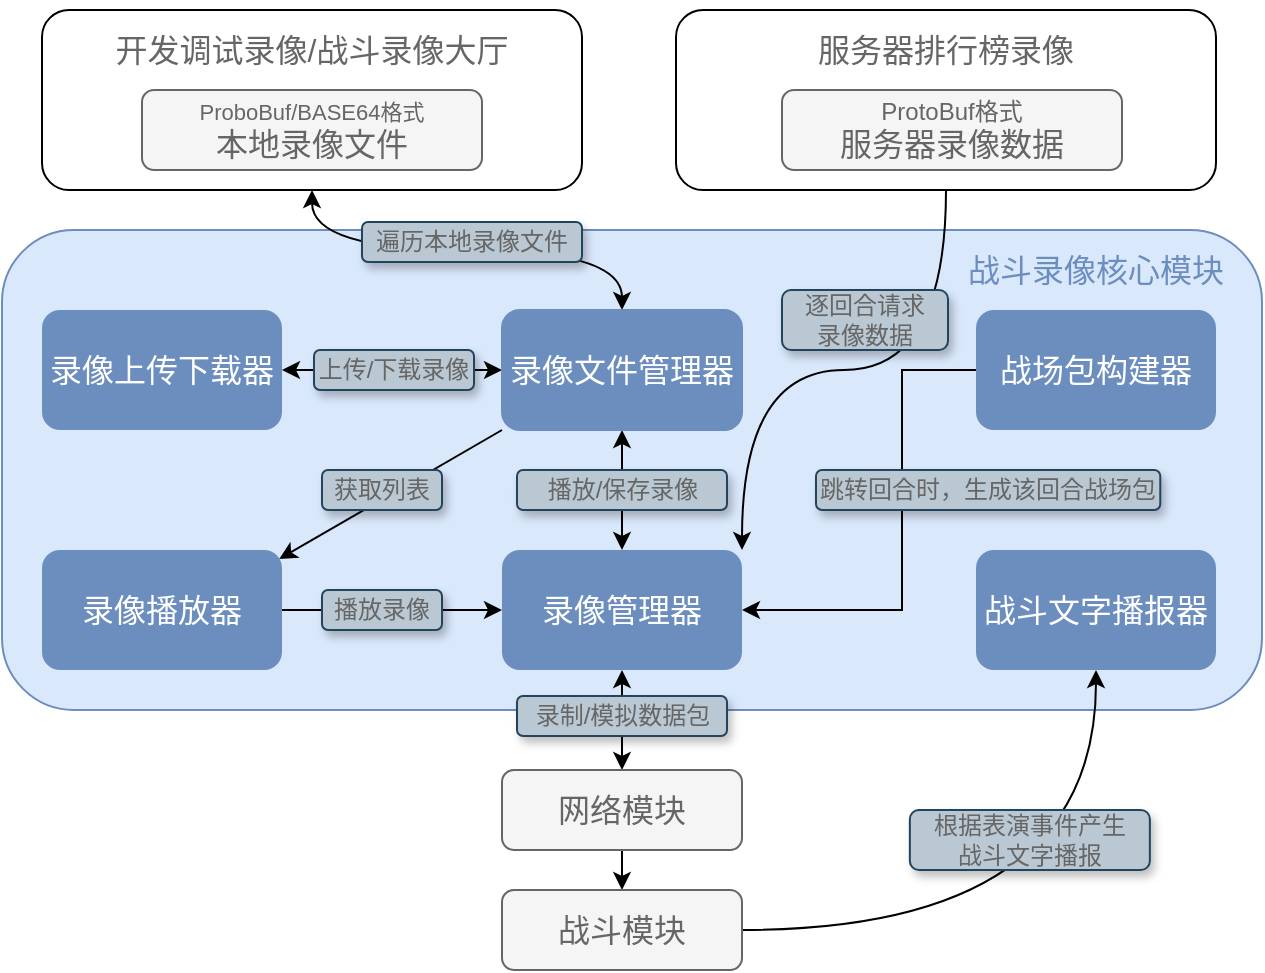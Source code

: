 <mxfile version="12.4.2" type="github" pages="1">
  <diagram id="rBwII-8od3Iu58Jp_hPn" name="第 1 页">
    <mxGraphModel dx="1808" dy="513" grid="1" gridSize="10" guides="1" tooltips="1" connect="1" arrows="1" fold="1" page="1" pageScale="1" pageWidth="827" pageHeight="1169" math="0" shadow="0">
      <root>
        <mxCell id="0"/>
        <mxCell id="1" parent="0"/>
        <mxCell id="18EafaTd0Z_206U8gu5t-16" value="" style="rounded=1;whiteSpace=wrap;html=1;fillColor=#dae8fc;strokeColor=#6c8ebf;" vertex="1" parent="1">
          <mxGeometry x="-80" y="190" width="630" height="240" as="geometry"/>
        </mxCell>
        <mxCell id="18EafaTd0Z_206U8gu5t-50" style="edgeStyle=orthogonalEdgeStyle;rounded=0;orthogonalLoop=1;jettySize=auto;html=1;exitX=0.5;exitY=1;exitDx=0;exitDy=0;entryX=0.5;entryY=0;entryDx=0;entryDy=0;startArrow=classic;startFill=1;curved=1;" edge="1" parent="1" source="18EafaTd0Z_206U8gu5t-31" target="18EafaTd0Z_206U8gu5t-3">
          <mxGeometry relative="1" as="geometry"/>
        </mxCell>
        <mxCell id="18EafaTd0Z_206U8gu5t-31" value="" style="rounded=1;whiteSpace=wrap;html=1;fillColor=none;" vertex="1" parent="1">
          <mxGeometry x="-60" y="80" width="270" height="90" as="geometry"/>
        </mxCell>
        <mxCell id="18EafaTd0Z_206U8gu5t-51" style="edgeStyle=orthogonalEdgeStyle;curved=1;rounded=0;orthogonalLoop=1;jettySize=auto;html=1;exitX=0.5;exitY=1;exitDx=0;exitDy=0;entryX=1;entryY=0;entryDx=0;entryDy=0;startArrow=none;startFill=0;" edge="1" parent="1" source="18EafaTd0Z_206U8gu5t-21" target="18EafaTd0Z_206U8gu5t-1">
          <mxGeometry relative="1" as="geometry"/>
        </mxCell>
        <mxCell id="18EafaTd0Z_206U8gu5t-21" value="" style="rounded=1;whiteSpace=wrap;html=1;fillColor=none;" vertex="1" parent="1">
          <mxGeometry x="257" y="80" width="270" height="90" as="geometry"/>
        </mxCell>
        <mxCell id="18EafaTd0Z_206U8gu5t-18" style="edgeStyle=orthogonalEdgeStyle;rounded=0;orthogonalLoop=1;jettySize=auto;html=1;startArrow=classic;startFill=1;" edge="1" parent="1" source="18EafaTd0Z_206U8gu5t-1" target="18EafaTd0Z_206U8gu5t-12">
          <mxGeometry relative="1" as="geometry"/>
        </mxCell>
        <mxCell id="18EafaTd0Z_206U8gu5t-27" style="edgeStyle=orthogonalEdgeStyle;rounded=0;orthogonalLoop=1;jettySize=auto;html=1;exitX=0.5;exitY=0;exitDx=0;exitDy=0;entryX=0.5;entryY=1;entryDx=0;entryDy=0;startArrow=classic;startFill=1;" edge="1" parent="1" source="18EafaTd0Z_206U8gu5t-1" target="18EafaTd0Z_206U8gu5t-3">
          <mxGeometry relative="1" as="geometry"/>
        </mxCell>
        <mxCell id="18EafaTd0Z_206U8gu5t-1" value="&lt;font color=&quot;#ffffff&quot;&gt;&lt;span style=&quot;font-size: 16px&quot;&gt;录像管理器&lt;/span&gt;&lt;/font&gt;" style="rounded=1;whiteSpace=wrap;html=1;fillColor=#6C8EBF;strokeColor=none;" vertex="1" parent="1">
          <mxGeometry x="170" y="350" width="120" height="60" as="geometry"/>
        </mxCell>
        <mxCell id="18EafaTd0Z_206U8gu5t-39" style="rounded=0;orthogonalLoop=1;jettySize=auto;html=1;exitX=0;exitY=1;exitDx=0;exitDy=0;entryX=0.988;entryY=0.076;entryDx=0;entryDy=0;entryPerimeter=0;" edge="1" parent="1" source="18EafaTd0Z_206U8gu5t-3" target="18EafaTd0Z_206U8gu5t-4">
          <mxGeometry relative="1" as="geometry"/>
        </mxCell>
        <mxCell id="18EafaTd0Z_206U8gu5t-40" style="edgeStyle=none;rounded=0;orthogonalLoop=1;jettySize=auto;html=1;exitX=0;exitY=0.5;exitDx=0;exitDy=0;entryX=1;entryY=0.5;entryDx=0;entryDy=0;startArrow=classic;startFill=1;" edge="1" parent="1" source="18EafaTd0Z_206U8gu5t-3" target="18EafaTd0Z_206U8gu5t-15">
          <mxGeometry relative="1" as="geometry"/>
        </mxCell>
        <mxCell id="18EafaTd0Z_206U8gu5t-3" value="&lt;font style=&quot;font-size: 16px&quot; color=&quot;#ffffff&quot;&gt;录像文件管理器&lt;/font&gt;" style="rounded=1;whiteSpace=wrap;html=1;fillColor=#6C8EBF;strokeColor=#6c8ebf;" vertex="1" parent="1">
          <mxGeometry x="170" y="230" width="120" height="60" as="geometry"/>
        </mxCell>
        <mxCell id="18EafaTd0Z_206U8gu5t-26" style="edgeStyle=orthogonalEdgeStyle;rounded=0;orthogonalLoop=1;jettySize=auto;html=1;exitX=1;exitY=0.5;exitDx=0;exitDy=0;" edge="1" parent="1" source="18EafaTd0Z_206U8gu5t-4" target="18EafaTd0Z_206U8gu5t-1">
          <mxGeometry relative="1" as="geometry"/>
        </mxCell>
        <mxCell id="18EafaTd0Z_206U8gu5t-4" value="&lt;span style=&quot;font-size: 16px&quot;&gt;&lt;font color=&quot;#ffffff&quot;&gt;录像播放器&lt;/font&gt;&lt;/span&gt;" style="rounded=1;whiteSpace=wrap;html=1;fillColor=#6C8EBF;strokeColor=none;" vertex="1" parent="1">
          <mxGeometry x="-60" y="350" width="120" height="60" as="geometry"/>
        </mxCell>
        <mxCell id="18EafaTd0Z_206U8gu5t-34" style="edgeStyle=orthogonalEdgeStyle;rounded=0;orthogonalLoop=1;jettySize=auto;html=1;exitX=0;exitY=0.5;exitDx=0;exitDy=0;entryX=1;entryY=0.5;entryDx=0;entryDy=0;" edge="1" parent="1" source="18EafaTd0Z_206U8gu5t-5" target="18EafaTd0Z_206U8gu5t-1">
          <mxGeometry relative="1" as="geometry">
            <Array as="points">
              <mxPoint x="370" y="260"/>
              <mxPoint x="370" y="380"/>
            </Array>
          </mxGeometry>
        </mxCell>
        <mxCell id="18EafaTd0Z_206U8gu5t-5" value="&lt;font color=&quot;#ffffff&quot;&gt;&lt;span style=&quot;font-size: 16px&quot;&gt;战场包构建器&lt;/span&gt;&lt;/font&gt;" style="rounded=1;whiteSpace=wrap;html=1;fillColor=#6C8EBF;strokeColor=none;" vertex="1" parent="1">
          <mxGeometry x="407" y="230" width="120" height="60" as="geometry"/>
        </mxCell>
        <mxCell id="18EafaTd0Z_206U8gu5t-6" value="&lt;font color=&quot;#666666&quot;&gt;&lt;span style=&quot;font-size: 11px&quot;&gt;ProboBuf/BASE64格式&lt;br&gt;&lt;/span&gt;&lt;font style=&quot;font-size: 16px&quot;&gt;本地&lt;/font&gt;&lt;span style=&quot;font-size: 16px&quot;&gt;录像文件&lt;/span&gt;&lt;/font&gt;" style="rounded=1;whiteSpace=wrap;html=1;fillColor=#f5f5f5;strokeColor=#666666;fontColor=#333333;" vertex="1" parent="1">
          <mxGeometry x="-10" y="120" width="170" height="40" as="geometry"/>
        </mxCell>
        <mxCell id="18EafaTd0Z_206U8gu5t-7" value="&lt;font color=&quot;#ffffff&quot;&gt;&lt;span style=&quot;font-size: 16px&quot;&gt;战斗文字播报器&lt;/span&gt;&lt;/font&gt;" style="rounded=1;whiteSpace=wrap;html=1;fillColor=#6C8EBF;strokeColor=none;" vertex="1" parent="1">
          <mxGeometry x="407" y="350" width="120" height="60" as="geometry"/>
        </mxCell>
        <mxCell id="18EafaTd0Z_206U8gu5t-11" value="&lt;font color=&quot;#666666&quot;&gt;&lt;font style=&quot;font-size: 12px&quot;&gt;ProtoBuf格式&lt;/font&gt;&lt;br&gt;&lt;span style=&quot;font-size: 16px&quot;&gt;服务器&lt;/span&gt;&lt;font style=&quot;font-size: 16px&quot;&gt;录像数据&lt;/font&gt;&lt;/font&gt;" style="rounded=1;whiteSpace=wrap;html=1;fillColor=#f5f5f5;strokeColor=#666666;fontColor=#333333;" vertex="1" parent="1">
          <mxGeometry x="310" y="120" width="170" height="40" as="geometry"/>
        </mxCell>
        <mxCell id="18EafaTd0Z_206U8gu5t-19" style="edgeStyle=orthogonalEdgeStyle;rounded=0;orthogonalLoop=1;jettySize=auto;html=1;exitX=0.5;exitY=1;exitDx=0;exitDy=0;entryX=0.5;entryY=0;entryDx=0;entryDy=0;" edge="1" parent="1" source="18EafaTd0Z_206U8gu5t-12" target="18EafaTd0Z_206U8gu5t-13">
          <mxGeometry relative="1" as="geometry"/>
        </mxCell>
        <mxCell id="18EafaTd0Z_206U8gu5t-12" value="&lt;font color=&quot;#666666&quot;&gt;&lt;span style=&quot;font-size: 16px&quot;&gt;网络模块&lt;/span&gt;&lt;/font&gt;" style="rounded=1;whiteSpace=wrap;html=1;fillColor=#f5f5f5;strokeColor=#666666;fontColor=#333333;" vertex="1" parent="1">
          <mxGeometry x="170" y="460" width="120" height="40" as="geometry"/>
        </mxCell>
        <mxCell id="18EafaTd0Z_206U8gu5t-20" style="rounded=0;orthogonalLoop=1;jettySize=auto;html=1;exitX=1;exitY=0.5;exitDx=0;exitDy=0;entryX=0.5;entryY=1;entryDx=0;entryDy=0;edgeStyle=orthogonalEdgeStyle;curved=1;" edge="1" parent="1" source="18EafaTd0Z_206U8gu5t-13" target="18EafaTd0Z_206U8gu5t-7">
          <mxGeometry relative="1" as="geometry"/>
        </mxCell>
        <mxCell id="18EafaTd0Z_206U8gu5t-13" value="&lt;font color=&quot;#666666&quot;&gt;&lt;span style=&quot;font-size: 16px&quot;&gt;战斗模块&lt;/span&gt;&lt;/font&gt;" style="rounded=1;whiteSpace=wrap;html=1;fillColor=#f5f5f5;strokeColor=#666666;fontColor=#333333;" vertex="1" parent="1">
          <mxGeometry x="170" y="520" width="120" height="40" as="geometry"/>
        </mxCell>
        <mxCell id="18EafaTd0Z_206U8gu5t-15" value="&lt;font color=&quot;#ffffff&quot;&gt;&lt;span style=&quot;font-size: 16px&quot;&gt;录像上传下载器&lt;/span&gt;&lt;/font&gt;" style="rounded=1;whiteSpace=wrap;html=1;fillColor=#6C8EBF;strokeColor=none;" vertex="1" parent="1">
          <mxGeometry x="-60" y="230" width="120" height="60" as="geometry"/>
        </mxCell>
        <mxCell id="18EafaTd0Z_206U8gu5t-23" value="&lt;font style=&quot;font-size: 16px&quot; color=&quot;#666666&quot;&gt;开发调试录像/战斗录像大厅&lt;/font&gt;" style="text;html=1;strokeColor=none;fillColor=none;align=center;verticalAlign=middle;whiteSpace=wrap;rounded=0;" vertex="1" parent="1">
          <mxGeometry x="-35" y="80" width="220" height="40" as="geometry"/>
        </mxCell>
        <mxCell id="18EafaTd0Z_206U8gu5t-32" value="&lt;span style=&quot;font-size: 16px&quot;&gt;&lt;font color=&quot;#666666&quot;&gt;服务器排行榜录像&lt;/font&gt;&lt;/span&gt;" style="text;html=1;strokeColor=none;fillColor=none;align=center;verticalAlign=middle;whiteSpace=wrap;rounded=0;" vertex="1" parent="1">
          <mxGeometry x="327" y="75" width="130" height="50" as="geometry"/>
        </mxCell>
        <mxCell id="18EafaTd0Z_206U8gu5t-35" value="&lt;font color=&quot;#666666&quot;&gt;根据表演事件产生&lt;br&gt;战斗文字播报&lt;/font&gt;" style="text;html=1;align=center;verticalAlign=middle;whiteSpace=wrap;rounded=1;shadow=1;comic=0;glass=0;fillColor=#bac8d3;strokeColor=#23445d;" vertex="1" parent="1">
          <mxGeometry x="373.93" y="480" width="120" height="30" as="geometry"/>
        </mxCell>
        <mxCell id="18EafaTd0Z_206U8gu5t-37" value="&lt;font color=&quot;#666666&quot;&gt;跳转回合时，生成该回合战场包&lt;/font&gt;" style="text;html=1;align=center;verticalAlign=middle;whiteSpace=wrap;rounded=1;shadow=1;comic=0;glass=0;fillColor=#bac8d3;strokeColor=#23445d;" vertex="1" parent="1">
          <mxGeometry x="327" y="310" width="172.14" height="20" as="geometry"/>
        </mxCell>
        <mxCell id="18EafaTd0Z_206U8gu5t-38" value="&lt;font color=&quot;#6c8ebf&quot; style=&quot;font-size: 16px&quot;&gt;战斗录像核心模块&lt;/font&gt;" style="text;html=1;strokeColor=none;fillColor=none;align=center;verticalAlign=middle;whiteSpace=wrap;rounded=0;shadow=1;glass=0;comic=0;" vertex="1" parent="1">
          <mxGeometry x="402" y="200" width="130" height="20" as="geometry"/>
        </mxCell>
        <mxCell id="18EafaTd0Z_206U8gu5t-42" value="&lt;font color=&quot;#666666&quot;&gt;录制/模拟数据包&lt;/font&gt;" style="text;html=1;align=center;verticalAlign=middle;whiteSpace=wrap;rounded=1;shadow=1;comic=0;glass=0;fillColor=#bac8d3;strokeColor=#23445d;" vertex="1" parent="1">
          <mxGeometry x="177.5" y="423" width="105" height="20" as="geometry"/>
        </mxCell>
        <mxCell id="18EafaTd0Z_206U8gu5t-44" value="&lt;font color=&quot;#666666&quot;&gt;播放录像&lt;/font&gt;" style="text;html=1;align=center;verticalAlign=middle;whiteSpace=wrap;rounded=1;shadow=1;comic=0;glass=0;fillColor=#bac8d3;strokeColor=#23445d;" vertex="1" parent="1">
          <mxGeometry x="80" y="370" width="60" height="20" as="geometry"/>
        </mxCell>
        <mxCell id="18EafaTd0Z_206U8gu5t-45" value="&lt;font color=&quot;#666666&quot;&gt;获取列表&lt;/font&gt;" style="text;html=1;align=center;verticalAlign=middle;whiteSpace=wrap;rounded=1;shadow=1;comic=0;glass=0;fillColor=#bac8d3;strokeColor=#23445d;" vertex="1" parent="1">
          <mxGeometry x="80" y="310" width="60" height="20" as="geometry"/>
        </mxCell>
        <mxCell id="18EafaTd0Z_206U8gu5t-46" value="&lt;font color=&quot;#666666&quot;&gt;播放/保存录像&lt;/font&gt;" style="text;html=1;align=center;verticalAlign=middle;whiteSpace=wrap;rounded=1;shadow=1;comic=0;glass=0;fillColor=#bac8d3;strokeColor=#23445d;" vertex="1" parent="1">
          <mxGeometry x="177.5" y="310" width="105" height="20" as="geometry"/>
        </mxCell>
        <mxCell id="18EafaTd0Z_206U8gu5t-48" value="&lt;font color=&quot;#666666&quot;&gt;遍历本地录像文件&lt;/font&gt;" style="text;html=1;align=center;verticalAlign=middle;whiteSpace=wrap;rounded=1;shadow=1;comic=0;glass=0;fillColor=#bac8d3;strokeColor=#23445d;" vertex="1" parent="1">
          <mxGeometry x="100" y="186" width="110" height="20" as="geometry"/>
        </mxCell>
        <mxCell id="18EafaTd0Z_206U8gu5t-49" value="&lt;font color=&quot;#666666&quot;&gt;上传/下载录像&lt;/font&gt;" style="text;html=1;align=center;verticalAlign=middle;whiteSpace=wrap;rounded=1;shadow=1;comic=0;glass=0;fillColor=#bac8d3;strokeColor=#23445d;" vertex="1" parent="1">
          <mxGeometry x="76" y="250" width="80" height="20" as="geometry"/>
        </mxCell>
        <mxCell id="18EafaTd0Z_206U8gu5t-52" value="&lt;font color=&quot;#666666&quot;&gt;逐回合请求&lt;br&gt;录像数据&lt;/font&gt;" style="text;html=1;align=center;verticalAlign=middle;whiteSpace=wrap;rounded=1;shadow=1;comic=0;glass=0;fillColor=#bac8d3;strokeColor=#23445d;" vertex="1" parent="1">
          <mxGeometry x="310" y="220" width="83" height="30" as="geometry"/>
        </mxCell>
      </root>
    </mxGraphModel>
  </diagram>
</mxfile>

